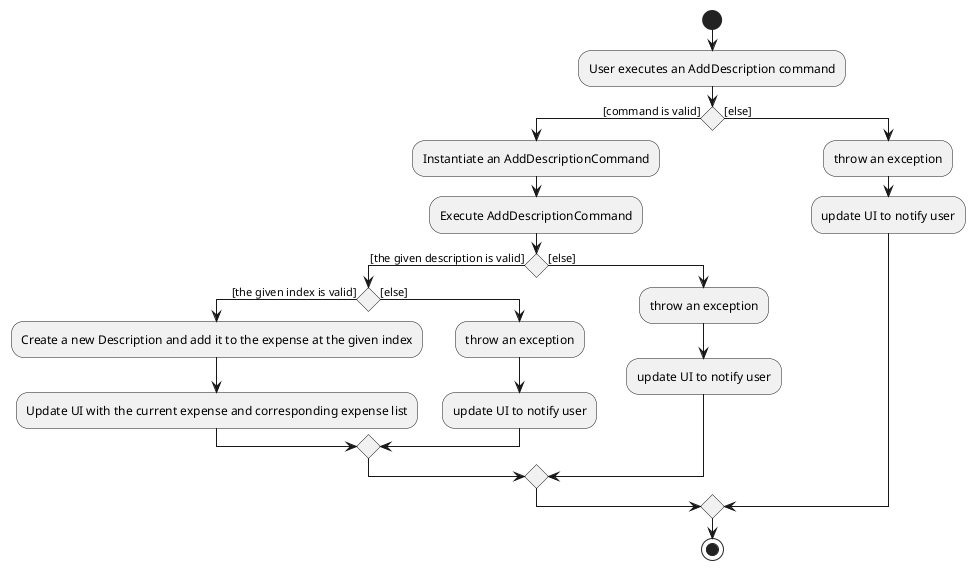 @startuml
start
:User executes an AddDescription command;

'Since the beta syntax does not support placing the condition outside the
'diamond we place it as the true branch instead.

if () then ([command is valid])
    :Instantiate an AddDescriptionCommand;
    :Execute AddDescriptionCommand;
    if () then ([the given description is valid])
        if () then ([the given index is valid])
            :Create a new Description and add it to the expense at the given index;
            :Update UI with the current expense and corresponding expense list;
        else ([else])
            :throw an exception;
            :update UI to notify user;
        endif
    else ([else])
        :throw an exception;
        :update UI to notify user;
    endif
else ([else])
    :throw an exception;
    :update UI to notify user;
endif
stop
@enduml
